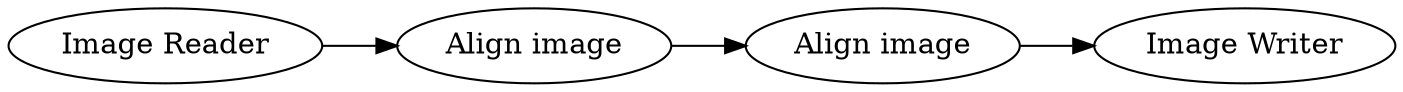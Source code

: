 digraph {
	2 -> 3
	4 -> 2
	3 -> 5
	5 [label="Image Writer"]
	4 [label="Image Reader"]
	3 [label="Align image"]
	2 [label="Align image"]
	rankdir=LR
}

